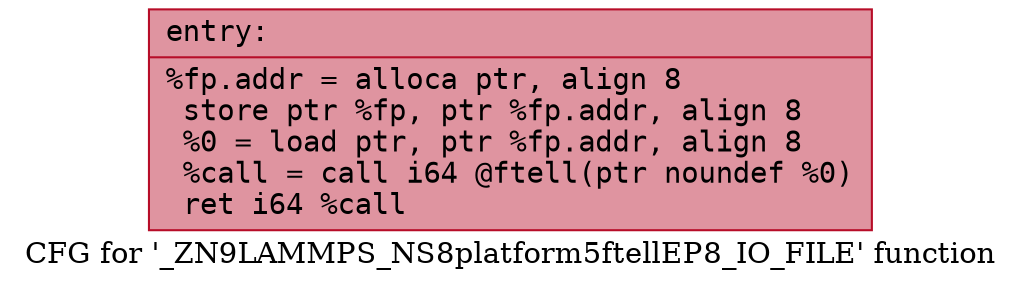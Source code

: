 digraph "CFG for '_ZN9LAMMPS_NS8platform5ftellEP8_IO_FILE' function" {
	label="CFG for '_ZN9LAMMPS_NS8platform5ftellEP8_IO_FILE' function";

	Node0x5651cd820480 [shape=record,color="#b70d28ff", style=filled, fillcolor="#b70d2870" fontname="Courier",label="{entry:\l|  %fp.addr = alloca ptr, align 8\l  store ptr %fp, ptr %fp.addr, align 8\l  %0 = load ptr, ptr %fp.addr, align 8\l  %call = call i64 @ftell(ptr noundef %0)\l  ret i64 %call\l}"];
}
